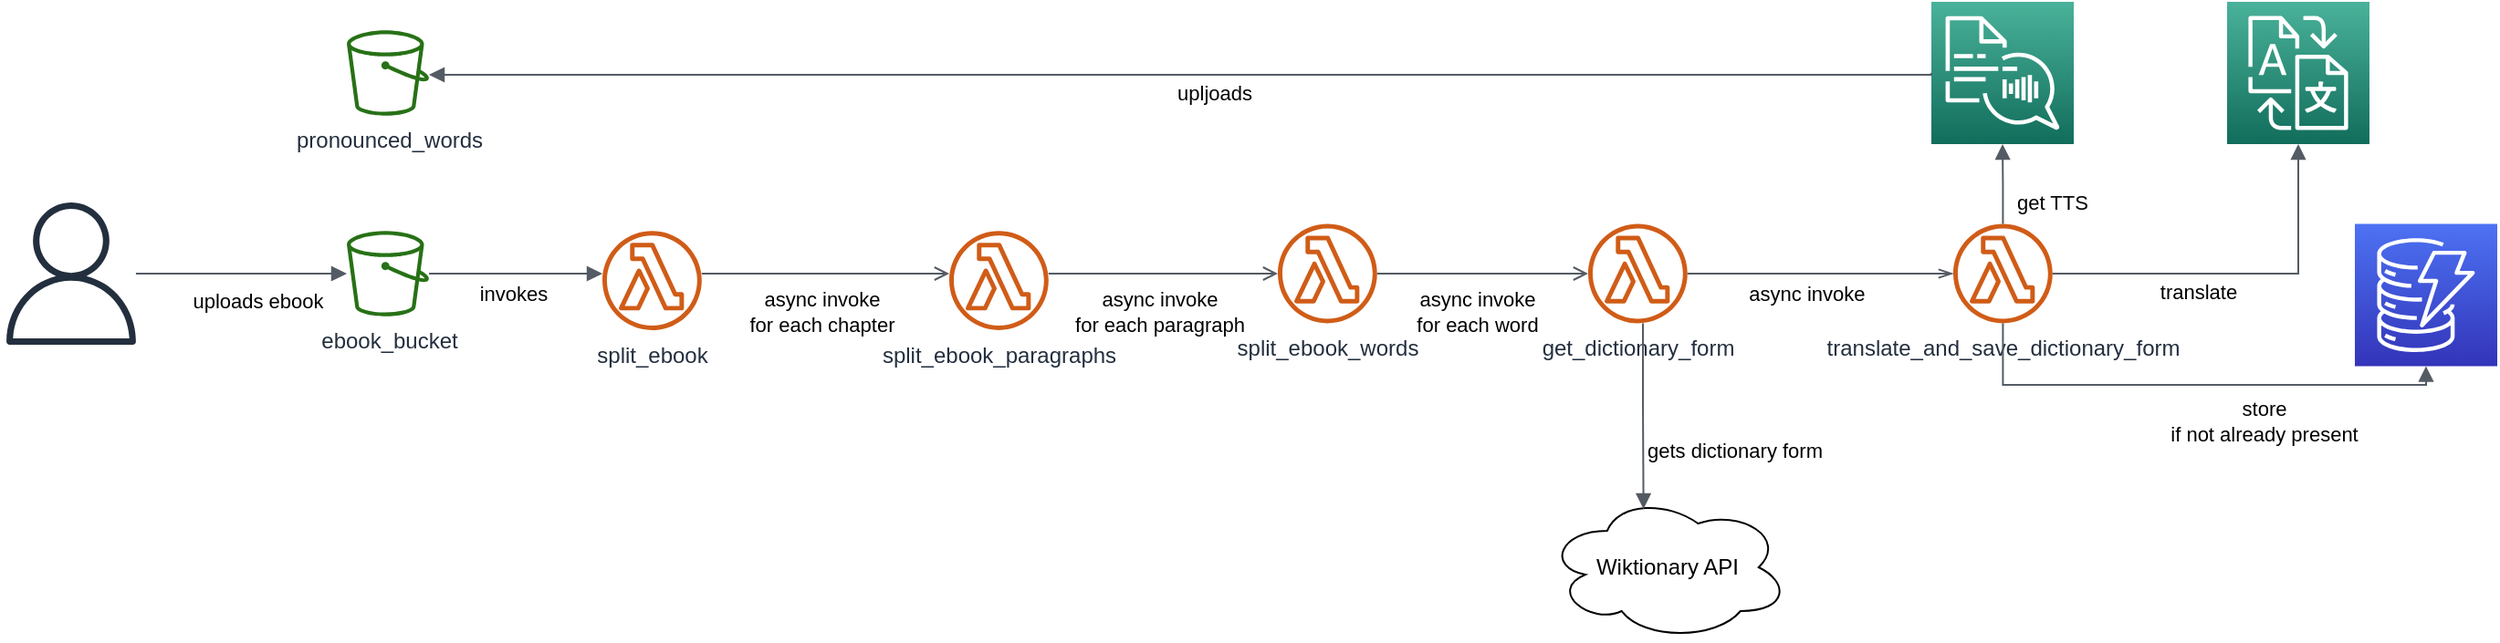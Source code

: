 <mxfile version="14.6.0" type="device"><diagram id="WO5zrzFqNAOKXSaZMxUC" name="Page-1"><mxGraphModel dx="1730" dy="913" grid="1" gridSize="10" guides="1" tooltips="1" connect="1" arrows="1" fold="1" page="1" pageScale="1" pageWidth="827" pageHeight="1169" math="0" shadow="0"><root><mxCell id="0"/><mxCell id="1" parent="0"/><mxCell id="a_AR5FPVudP8_F-rKUWw-2" value="" style="outlineConnect=0;fontColor=#232F3E;gradientColor=none;fillColor=#232F3E;strokeColor=none;dashed=0;verticalLabelPosition=bottom;verticalAlign=top;align=center;html=1;fontSize=12;fontStyle=0;aspect=fixed;pointerEvents=1;shape=mxgraph.aws4.user;" vertex="1" parent="1"><mxGeometry x="90" y="210" width="78" height="78" as="geometry"/></mxCell><mxCell id="a_AR5FPVudP8_F-rKUWw-3" value="ebook_bucket" style="outlineConnect=0;fontColor=#232F3E;gradientColor=none;fillColor=#277116;strokeColor=none;dashed=0;verticalLabelPosition=bottom;verticalAlign=top;align=center;html=1;fontSize=12;fontStyle=0;aspect=fixed;pointerEvents=1;shape=mxgraph.aws4.bucket;" vertex="1" parent="1"><mxGeometry x="280" y="225.6" width="45" height="46.8" as="geometry"/></mxCell><mxCell id="a_AR5FPVudP8_F-rKUWw-4" value="" style="edgeStyle=orthogonalEdgeStyle;html=1;endArrow=block;elbow=vertical;startArrow=none;endFill=1;strokeColor=#545B64;rounded=0;" edge="1" parent="1" source="a_AR5FPVudP8_F-rKUWw-2" target="a_AR5FPVudP8_F-rKUWw-3"><mxGeometry width="100" relative="1" as="geometry"><mxPoint x="410" y="310" as="sourcePoint"/><mxPoint x="510" y="310" as="targetPoint"/><Array as="points"><mxPoint x="180" y="249"/><mxPoint x="180" y="249"/></Array></mxGeometry></mxCell><mxCell id="a_AR5FPVudP8_F-rKUWw-5" value="uploads ebook" style="edgeLabel;html=1;align=center;verticalAlign=middle;resizable=0;points=[];" vertex="1" connectable="0" parent="a_AR5FPVudP8_F-rKUWw-4"><mxGeometry x="0.572" y="-2" relative="1" as="geometry"><mxPoint x="-25" y="13" as="offset"/></mxGeometry></mxCell><mxCell id="a_AR5FPVudP8_F-rKUWw-6" value="split_ebook" style="outlineConnect=0;fontColor=#232F3E;gradientColor=none;fillColor=#D05C17;strokeColor=none;dashed=0;verticalLabelPosition=bottom;verticalAlign=top;align=center;html=1;fontSize=12;fontStyle=0;aspect=fixed;pointerEvents=1;shape=mxgraph.aws4.lambda_function;" vertex="1" parent="1"><mxGeometry x="420" y="225.6" width="54.4" height="54.4" as="geometry"/></mxCell><mxCell id="a_AR5FPVudP8_F-rKUWw-7" value="" style="edgeStyle=orthogonalEdgeStyle;html=1;endArrow=block;elbow=vertical;startArrow=none;endFill=1;strokeColor=#545B64;rounded=0;" edge="1" parent="1" source="a_AR5FPVudP8_F-rKUWw-3" target="a_AR5FPVudP8_F-rKUWw-6"><mxGeometry width="100" relative="1" as="geometry"><mxPoint x="410" y="310" as="sourcePoint"/><mxPoint x="420" y="250" as="targetPoint"/><Array as="points"><mxPoint x="390" y="249"/><mxPoint x="390" y="249"/></Array></mxGeometry></mxCell><mxCell id="a_AR5FPVudP8_F-rKUWw-9" value="invokes" style="edgeLabel;html=1;align=center;verticalAlign=middle;resizable=0;points=[];" vertex="1" connectable="0" parent="a_AR5FPVudP8_F-rKUWw-7"><mxGeometry x="0.761" y="-1" relative="1" as="geometry"><mxPoint x="-38" y="10" as="offset"/></mxGeometry></mxCell><mxCell id="a_AR5FPVudP8_F-rKUWw-11" value="split_ebook_paragraphs" style="outlineConnect=0;fontColor=#232F3E;gradientColor=none;fillColor=#D05C17;strokeColor=none;dashed=0;verticalLabelPosition=bottom;verticalAlign=top;align=center;html=1;fontSize=12;fontStyle=0;aspect=fixed;pointerEvents=1;shape=mxgraph.aws4.lambda_function;" vertex="1" parent="1"><mxGeometry x="610" y="225.6" width="54.4" height="54.4" as="geometry"/></mxCell><mxCell id="a_AR5FPVudP8_F-rKUWw-12" value="" style="edgeStyle=orthogonalEdgeStyle;html=1;endArrow=open;elbow=vertical;startArrow=none;endFill=0;strokeColor=#545B64;rounded=0;" edge="1" parent="1" source="a_AR5FPVudP8_F-rKUWw-6" target="a_AR5FPVudP8_F-rKUWw-11"><mxGeometry width="100" relative="1" as="geometry"><mxPoint x="400" y="230" as="sourcePoint"/><mxPoint x="500" y="230" as="targetPoint"/><Array as="points"><mxPoint x="500" y="249"/><mxPoint x="500" y="249"/></Array></mxGeometry></mxCell><mxCell id="a_AR5FPVudP8_F-rKUWw-13" value="async invoke &lt;br&gt;for each chapter" style="edgeLabel;html=1;align=center;verticalAlign=middle;resizable=0;points=[];" vertex="1" connectable="0" parent="a_AR5FPVudP8_F-rKUWw-12"><mxGeometry x="0.083" y="-1" relative="1" as="geometry"><mxPoint x="-8" y="20" as="offset"/></mxGeometry></mxCell><mxCell id="a_AR5FPVudP8_F-rKUWw-14" value="split_ebook_words" style="outlineConnect=0;fontColor=#232F3E;gradientColor=none;fillColor=#D05C17;strokeColor=none;dashed=0;verticalLabelPosition=bottom;verticalAlign=top;align=center;html=1;fontSize=12;fontStyle=0;aspect=fixed;pointerEvents=1;shape=mxgraph.aws4.lambda_function;" vertex="1" parent="1"><mxGeometry x="790" y="221.8" width="54.4" height="54.4" as="geometry"/></mxCell><mxCell id="a_AR5FPVudP8_F-rKUWw-15" value="" style="edgeStyle=orthogonalEdgeStyle;html=1;endArrow=open;elbow=vertical;startArrow=none;endFill=0;strokeColor=#545B64;rounded=0;" edge="1" parent="1" source="a_AR5FPVudP8_F-rKUWw-11" target="a_AR5FPVudP8_F-rKUWw-14"><mxGeometry width="100" relative="1" as="geometry"><mxPoint x="654.4" y="200" as="sourcePoint"/><mxPoint x="790" y="200" as="targetPoint"/><Array as="points"><mxPoint x="730" y="249"/><mxPoint x="730" y="249"/></Array></mxGeometry></mxCell><mxCell id="a_AR5FPVudP8_F-rKUWw-16" value="async invoke &lt;br&gt;for each paragraph" style="edgeLabel;html=1;align=center;verticalAlign=middle;resizable=0;points=[];" vertex="1" connectable="0" parent="a_AR5FPVudP8_F-rKUWw-15"><mxGeometry x="0.083" y="-1" relative="1" as="geometry"><mxPoint x="-8" y="20" as="offset"/></mxGeometry></mxCell><mxCell id="a_AR5FPVudP8_F-rKUWw-17" value="get_dictionary_form" style="outlineConnect=0;fontColor=#232F3E;gradientColor=none;fillColor=#D05C17;strokeColor=none;dashed=0;verticalLabelPosition=bottom;verticalAlign=top;align=center;html=1;fontSize=12;fontStyle=0;aspect=fixed;pointerEvents=1;shape=mxgraph.aws4.lambda_function;" vertex="1" parent="1"><mxGeometry x="960" y="221.8" width="54.4" height="54.4" as="geometry"/></mxCell><mxCell id="a_AR5FPVudP8_F-rKUWw-18" value="" style="edgeStyle=orthogonalEdgeStyle;html=1;endArrow=open;elbow=vertical;startArrow=none;endFill=0;strokeColor=#545B64;rounded=0;" edge="1" parent="1" source="a_AR5FPVudP8_F-rKUWw-14" target="a_AR5FPVudP8_F-rKUWw-17"><mxGeometry width="100" relative="1" as="geometry"><mxPoint x="674.4" y="259" as="sourcePoint"/><mxPoint x="800" y="259" as="targetPoint"/><Array as="points"/></mxGeometry></mxCell><mxCell id="a_AR5FPVudP8_F-rKUWw-19" value="async invoke &lt;br&gt;for each word" style="edgeLabel;html=1;align=center;verticalAlign=middle;resizable=0;points=[];" vertex="1" connectable="0" parent="a_AR5FPVudP8_F-rKUWw-18"><mxGeometry x="0.083" y="-1" relative="1" as="geometry"><mxPoint x="-8" y="20" as="offset"/></mxGeometry></mxCell><mxCell id="a_AR5FPVudP8_F-rKUWw-20" value="translate_and_save_dictionary_form" style="outlineConnect=0;fontColor=#232F3E;gradientColor=none;fillColor=#D05C17;strokeColor=none;dashed=0;verticalLabelPosition=bottom;verticalAlign=top;align=center;html=1;fontSize=12;fontStyle=0;aspect=fixed;pointerEvents=1;shape=mxgraph.aws4.lambda_function;" vertex="1" parent="1"><mxGeometry x="1160" y="221.8" width="54.4" height="54.4" as="geometry"/></mxCell><mxCell id="a_AR5FPVudP8_F-rKUWw-21" value="" style="edgeStyle=orthogonalEdgeStyle;html=1;endArrow=openThin;elbow=vertical;startArrow=none;endFill=0;strokeColor=#545B64;rounded=0;" edge="1" parent="1" source="a_AR5FPVudP8_F-rKUWw-17" target="a_AR5FPVudP8_F-rKUWw-20"><mxGeometry width="100" relative="1" as="geometry"><mxPoint x="600" y="220" as="sourcePoint"/><mxPoint x="700" y="220" as="targetPoint"/></mxGeometry></mxCell><mxCell id="a_AR5FPVudP8_F-rKUWw-22" value="async invoke&amp;nbsp;" style="edgeLabel;html=1;align=center;verticalAlign=middle;resizable=0;points=[];" vertex="1" connectable="0" parent="a_AR5FPVudP8_F-rKUWw-21"><mxGeometry x="0.267" y="-2" relative="1" as="geometry"><mxPoint x="-26" y="9" as="offset"/></mxGeometry></mxCell><mxCell id="a_AR5FPVudP8_F-rKUWw-23" value="" style="points=[[0,0,0],[0.25,0,0],[0.5,0,0],[0.75,0,0],[1,0,0],[0,1,0],[0.25,1,0],[0.5,1,0],[0.75,1,0],[1,1,0],[0,0.25,0],[0,0.5,0],[0,0.75,0],[1,0.25,0],[1,0.5,0],[1,0.75,0]];outlineConnect=0;fontColor=#232F3E;gradientColor=#4D72F3;gradientDirection=north;fillColor=#3334B9;strokeColor=#ffffff;dashed=0;verticalLabelPosition=bottom;verticalAlign=top;align=center;html=1;fontSize=12;fontStyle=0;aspect=fixed;shape=mxgraph.aws4.resourceIcon;resIcon=mxgraph.aws4.dynamodb;" vertex="1" parent="1"><mxGeometry x="1380" y="221.8" width="78" height="78" as="geometry"/></mxCell><mxCell id="a_AR5FPVudP8_F-rKUWw-24" value="" style="points=[[0,0,0],[0.25,0,0],[0.5,0,0],[0.75,0,0],[1,0,0],[0,1,0],[0.25,1,0],[0.5,1,0],[0.75,1,0],[1,1,0],[0,0.25,0],[0,0.5,0],[0,0.75,0],[1,0.25,0],[1,0.5,0],[1,0.75,0]];outlineConnect=0;fontColor=#232F3E;gradientColor=#4AB29A;gradientDirection=north;fillColor=#116D5B;strokeColor=#ffffff;dashed=0;verticalLabelPosition=bottom;verticalAlign=top;align=center;html=1;fontSize=12;fontStyle=0;aspect=fixed;shape=mxgraph.aws4.resourceIcon;resIcon=mxgraph.aws4.translate;" vertex="1" parent="1"><mxGeometry x="1310" y="100" width="78" height="78" as="geometry"/></mxCell><mxCell id="a_AR5FPVudP8_F-rKUWw-25" value="" style="points=[[0,0,0],[0.25,0,0],[0.5,0,0],[0.75,0,0],[1,0,0],[0,1,0],[0.25,1,0],[0.5,1,0],[0.75,1,0],[1,1,0],[0,0.25,0],[0,0.5,0],[0,0.75,0],[1,0.25,0],[1,0.5,0],[1,0.75,0]];outlineConnect=0;fontColor=#232F3E;gradientColor=#4AB29A;gradientDirection=north;fillColor=#116D5B;strokeColor=#ffffff;dashed=0;verticalLabelPosition=bottom;verticalAlign=top;align=center;html=1;fontSize=12;fontStyle=0;aspect=fixed;shape=mxgraph.aws4.resourceIcon;resIcon=mxgraph.aws4.polly;" vertex="1" parent="1"><mxGeometry x="1148" y="100" width="78" height="78" as="geometry"/></mxCell><mxCell id="a_AR5FPVudP8_F-rKUWw-26" value="" style="edgeStyle=orthogonalEdgeStyle;html=1;endArrow=block;elbow=vertical;startArrow=none;endFill=1;strokeColor=#545B64;rounded=0;entryX=0.5;entryY=1;entryDx=0;entryDy=0;entryPerimeter=0;" edge="1" parent="1" source="a_AR5FPVudP8_F-rKUWw-20" target="a_AR5FPVudP8_F-rKUWw-24"><mxGeometry width="100" relative="1" as="geometry"><mxPoint x="1180" y="220" as="sourcePoint"/><mxPoint x="700" y="220" as="targetPoint"/></mxGeometry></mxCell><mxCell id="a_AR5FPVudP8_F-rKUWw-27" value="translate" style="edgeLabel;html=1;align=center;verticalAlign=middle;resizable=0;points=[];" vertex="1" connectable="0" parent="a_AR5FPVudP8_F-rKUWw-26"><mxGeometry x="-0.637" y="-1" relative="1" as="geometry"><mxPoint x="42" y="9" as="offset"/></mxGeometry></mxCell><mxCell id="a_AR5FPVudP8_F-rKUWw-28" value="" style="edgeStyle=orthogonalEdgeStyle;html=1;endArrow=block;elbow=vertical;startArrow=none;endFill=1;strokeColor=#545B64;rounded=0;" edge="1" parent="1" source="a_AR5FPVudP8_F-rKUWw-20" target="a_AR5FPVudP8_F-rKUWw-25"><mxGeometry width="100" relative="1" as="geometry"><mxPoint x="600" y="220" as="sourcePoint"/><mxPoint x="700" y="220" as="targetPoint"/></mxGeometry></mxCell><mxCell id="a_AR5FPVudP8_F-rKUWw-29" value="get TTS" style="edgeLabel;html=1;align=center;verticalAlign=middle;resizable=0;points=[];" vertex="1" connectable="0" parent="a_AR5FPVudP8_F-rKUWw-28"><mxGeometry x="0.133" relative="1" as="geometry"><mxPoint x="27" y="13" as="offset"/></mxGeometry></mxCell><mxCell id="a_AR5FPVudP8_F-rKUWw-30" value="" style="edgeStyle=orthogonalEdgeStyle;html=1;endArrow=block;elbow=vertical;startArrow=none;endFill=1;strokeColor=#545B64;rounded=0;entryX=0.5;entryY=1;entryDx=0;entryDy=0;entryPerimeter=0;" edge="1" parent="1" source="a_AR5FPVudP8_F-rKUWw-20" target="a_AR5FPVudP8_F-rKUWw-23"><mxGeometry width="100" relative="1" as="geometry"><mxPoint x="960" y="80" as="sourcePoint"/><mxPoint x="1060" y="80" as="targetPoint"/><Array as="points"><mxPoint x="1187" y="310"/><mxPoint x="1419" y="310"/></Array></mxGeometry></mxCell><mxCell id="a_AR5FPVudP8_F-rKUWw-31" value="store&lt;br&gt;if not already present" style="edgeLabel;html=1;align=center;verticalAlign=middle;resizable=0;points=[];" vertex="1" connectable="0" parent="a_AR5FPVudP8_F-rKUWw-30"><mxGeometry x="0.344" relative="1" as="geometry"><mxPoint x="-9" y="20" as="offset"/></mxGeometry></mxCell><mxCell id="a_AR5FPVudP8_F-rKUWw-33" value="pronounced_words" style="outlineConnect=0;fontColor=#232F3E;gradientColor=none;fillColor=#277116;strokeColor=none;dashed=0;verticalLabelPosition=bottom;verticalAlign=top;align=center;html=1;fontSize=12;fontStyle=0;aspect=fixed;pointerEvents=1;shape=mxgraph.aws4.bucket;" vertex="1" parent="1"><mxGeometry x="280" y="115.6" width="45" height="46.8" as="geometry"/></mxCell><mxCell id="a_AR5FPVudP8_F-rKUWw-34" value="" style="edgeStyle=orthogonalEdgeStyle;html=1;endArrow=none;elbow=vertical;startArrow=block;startFill=1;strokeColor=#545B64;rounded=0;entryX=0;entryY=0.5;entryDx=0;entryDy=0;entryPerimeter=0;" edge="1" parent="1" source="a_AR5FPVudP8_F-rKUWw-33" target="a_AR5FPVudP8_F-rKUWw-25"><mxGeometry width="100" relative="1" as="geometry"><mxPoint x="600" y="70" as="sourcePoint"/><mxPoint x="700" y="70" as="targetPoint"/><Array as="points"><mxPoint x="1148" y="140"/></Array></mxGeometry></mxCell><mxCell id="a_AR5FPVudP8_F-rKUWw-35" value="upljoads" style="edgeLabel;html=1;align=center;verticalAlign=middle;resizable=0;points=[];" vertex="1" connectable="0" parent="a_AR5FPVudP8_F-rKUWw-34"><mxGeometry x="0.046" y="-4" relative="1" as="geometry"><mxPoint x="-1" y="6" as="offset"/></mxGeometry></mxCell><mxCell id="a_AR5FPVudP8_F-rKUWw-36" value="Wiktionary API" style="ellipse;shape=cloud;whiteSpace=wrap;html=1;" vertex="1" parent="1"><mxGeometry x="937.2" y="370" width="132.8" height="80" as="geometry"/></mxCell><mxCell id="a_AR5FPVudP8_F-rKUWw-37" value="" style="edgeStyle=orthogonalEdgeStyle;html=1;endArrow=block;elbow=vertical;startArrow=none;endFill=1;strokeColor=#545B64;rounded=0;entryX=0.4;entryY=0.1;entryDx=0;entryDy=0;entryPerimeter=0;" edge="1" parent="1" source="a_AR5FPVudP8_F-rKUWw-17" target="a_AR5FPVudP8_F-rKUWw-36"><mxGeometry width="100" relative="1" as="geometry"><mxPoint x="830" y="320" as="sourcePoint"/><mxPoint x="930" y="320" as="targetPoint"/><Array as="points"><mxPoint x="990" y="320"/><mxPoint x="990" y="320"/></Array></mxGeometry></mxCell><mxCell id="a_AR5FPVudP8_F-rKUWw-38" value="gets dictionary form" style="edgeLabel;html=1;align=center;verticalAlign=middle;resizable=0;points=[];" vertex="1" connectable="0" parent="a_AR5FPVudP8_F-rKUWw-37"><mxGeometry x="0.369" y="1" relative="1" as="geometry"><mxPoint x="49" as="offset"/></mxGeometry></mxCell></root></mxGraphModel></diagram></mxfile>